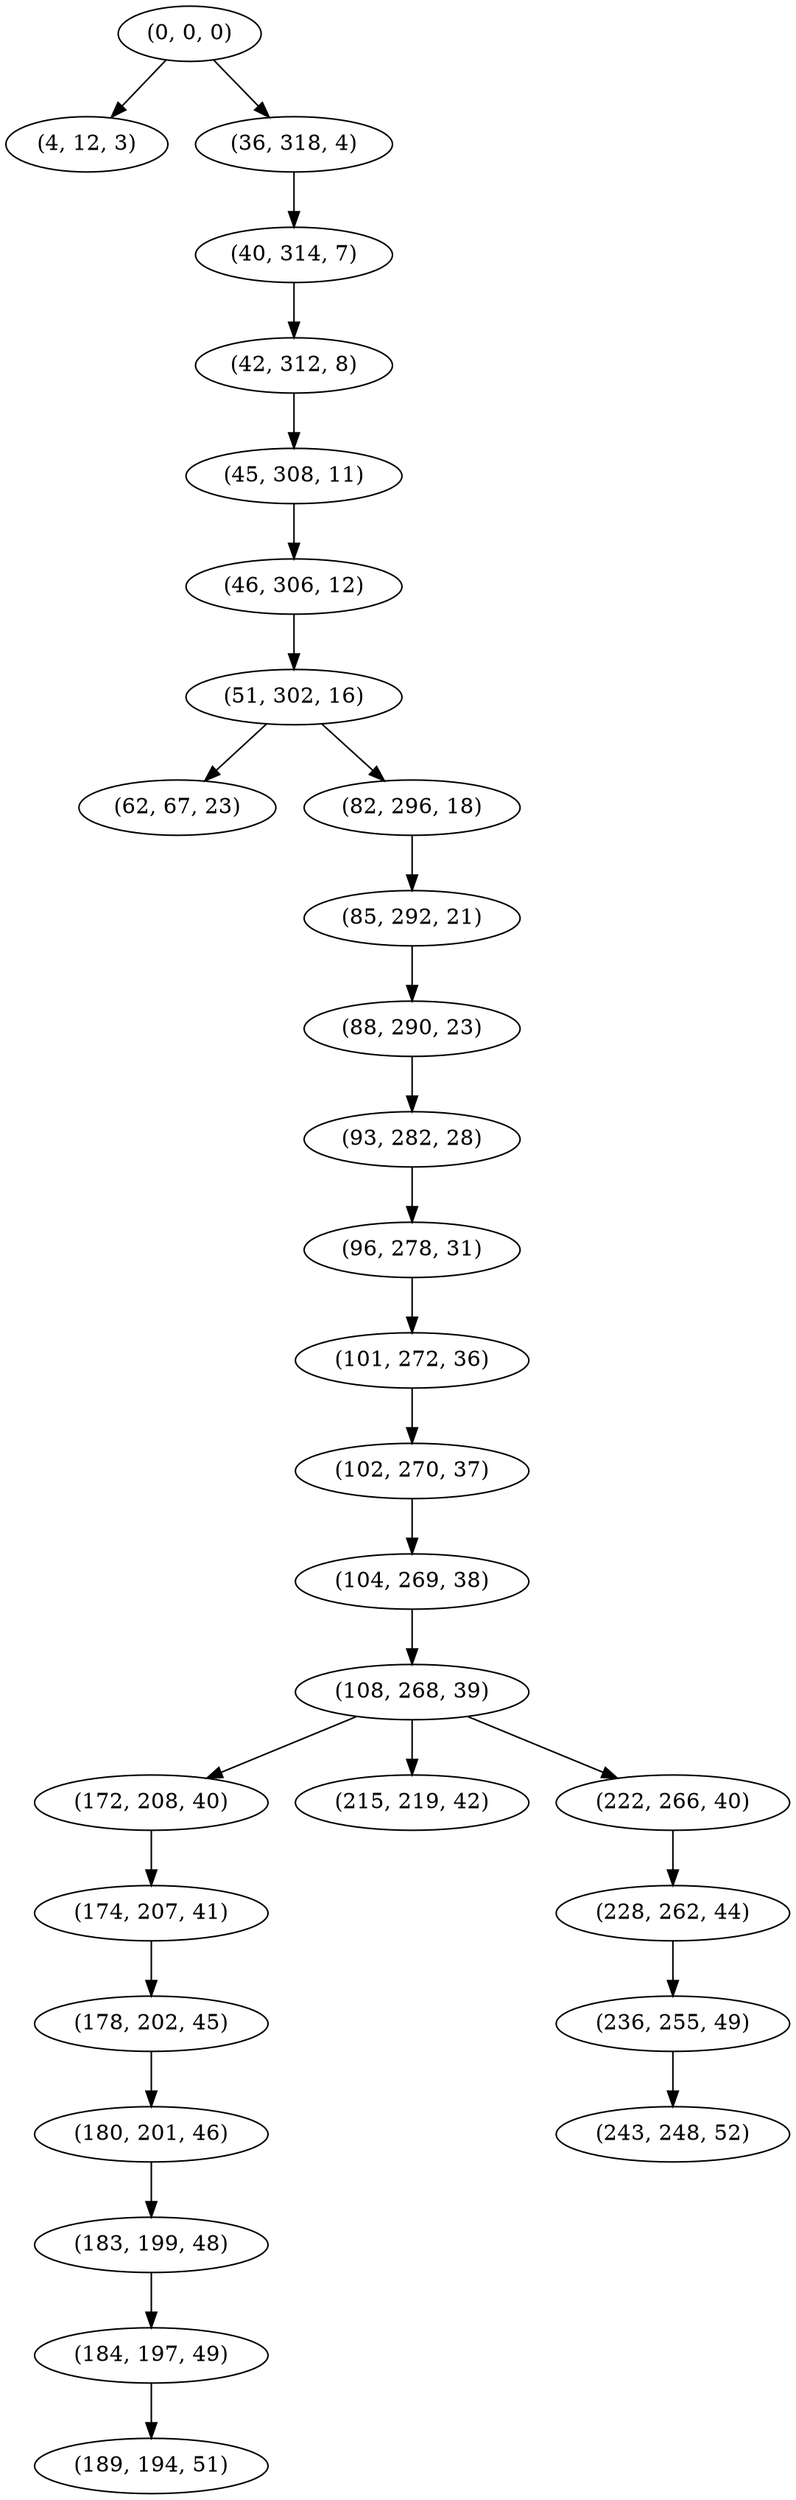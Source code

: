digraph tree {
    "(0, 0, 0)";
    "(4, 12, 3)";
    "(36, 318, 4)";
    "(40, 314, 7)";
    "(42, 312, 8)";
    "(45, 308, 11)";
    "(46, 306, 12)";
    "(51, 302, 16)";
    "(62, 67, 23)";
    "(82, 296, 18)";
    "(85, 292, 21)";
    "(88, 290, 23)";
    "(93, 282, 28)";
    "(96, 278, 31)";
    "(101, 272, 36)";
    "(102, 270, 37)";
    "(104, 269, 38)";
    "(108, 268, 39)";
    "(172, 208, 40)";
    "(174, 207, 41)";
    "(178, 202, 45)";
    "(180, 201, 46)";
    "(183, 199, 48)";
    "(184, 197, 49)";
    "(189, 194, 51)";
    "(215, 219, 42)";
    "(222, 266, 40)";
    "(228, 262, 44)";
    "(236, 255, 49)";
    "(243, 248, 52)";
    "(0, 0, 0)" -> "(4, 12, 3)";
    "(0, 0, 0)" -> "(36, 318, 4)";
    "(36, 318, 4)" -> "(40, 314, 7)";
    "(40, 314, 7)" -> "(42, 312, 8)";
    "(42, 312, 8)" -> "(45, 308, 11)";
    "(45, 308, 11)" -> "(46, 306, 12)";
    "(46, 306, 12)" -> "(51, 302, 16)";
    "(51, 302, 16)" -> "(62, 67, 23)";
    "(51, 302, 16)" -> "(82, 296, 18)";
    "(82, 296, 18)" -> "(85, 292, 21)";
    "(85, 292, 21)" -> "(88, 290, 23)";
    "(88, 290, 23)" -> "(93, 282, 28)";
    "(93, 282, 28)" -> "(96, 278, 31)";
    "(96, 278, 31)" -> "(101, 272, 36)";
    "(101, 272, 36)" -> "(102, 270, 37)";
    "(102, 270, 37)" -> "(104, 269, 38)";
    "(104, 269, 38)" -> "(108, 268, 39)";
    "(108, 268, 39)" -> "(172, 208, 40)";
    "(108, 268, 39)" -> "(215, 219, 42)";
    "(108, 268, 39)" -> "(222, 266, 40)";
    "(172, 208, 40)" -> "(174, 207, 41)";
    "(174, 207, 41)" -> "(178, 202, 45)";
    "(178, 202, 45)" -> "(180, 201, 46)";
    "(180, 201, 46)" -> "(183, 199, 48)";
    "(183, 199, 48)" -> "(184, 197, 49)";
    "(184, 197, 49)" -> "(189, 194, 51)";
    "(222, 266, 40)" -> "(228, 262, 44)";
    "(228, 262, 44)" -> "(236, 255, 49)";
    "(236, 255, 49)" -> "(243, 248, 52)";
}
